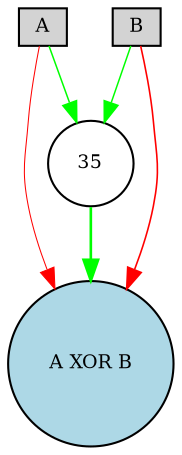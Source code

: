 digraph {
	node [fontsize=9 height=0.2 shape=circle width=0.2]
	A [fillcolor=lightgray shape=box style=filled]
	B [fillcolor=lightgray shape=box style=filled]
	"A XOR B" [fillcolor=lightblue style=filled]
	35 [fillcolor=white style=filled]
	A -> "A XOR B" [color=red penwidth=0.4926530006557923 style=solid]
	B -> 35 [color=green penwidth=0.7110579725235434 style=solid]
	35 -> "A XOR B" [color=green penwidth=1.263141669028859 style=solid]
	A -> 35 [color=green penwidth=0.7219961934602853 style=solid]
	B -> "A XOR B" [color=red penwidth=0.7692111357897837 style=solid]
}
